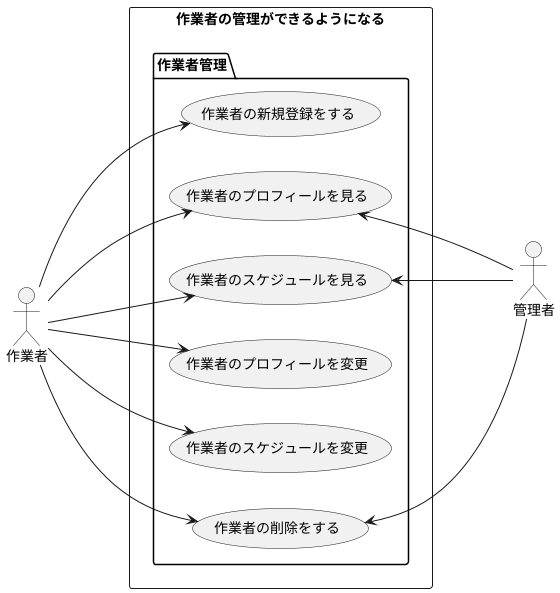 @startuml
skinparam{
  defaultFontName GenShinGothic-P CJK JP Regular
}
left to right direction

:作業者:
:管理者:

rectangle "作業者の管理ができるようになる" {
    package 作業者管理 {
        作業者--->(作業者の新規登録をする)
        作業者--->(作業者のプロフィールを見る)
        作業者--->(作業者のスケジュールを見る)
        作業者--->(作業者のプロフィールを変更)
        作業者--->(作業者のスケジュールを変更)
        作業者--->(作業者の削除をする)
        (作業者のプロフィールを見る)<---管理者
        (作業者のスケジュールを見る)<---管理者
        (作業者の削除をする)<---管理者
    }
}
@enduml
